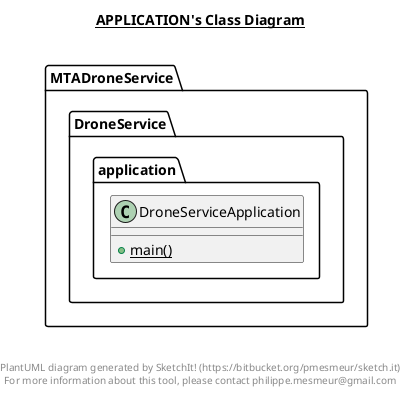 @startuml

title __APPLICATION's Class Diagram__\n

  namespace MTADroneService.DroneService.application {
    class MTADroneService.DroneService.application.DroneServiceApplication {
        {static} + main()
    }
  }
  



right footer


PlantUML diagram generated by SketchIt! (https://bitbucket.org/pmesmeur/sketch.it)
For more information about this tool, please contact philippe.mesmeur@gmail.com
endfooter

@enduml
